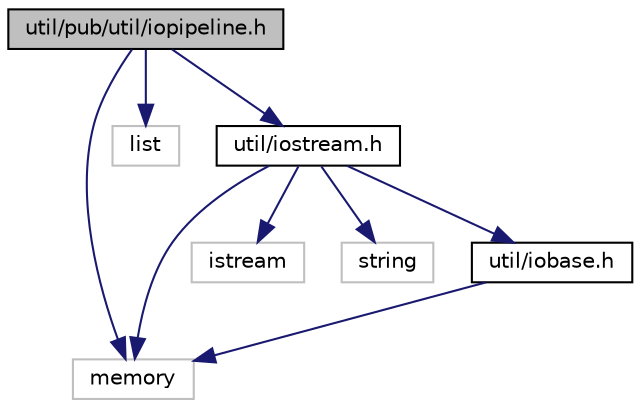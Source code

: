 digraph "util/pub/util/iopipeline.h"
{
 // LATEX_PDF_SIZE
  edge [fontname="Helvetica",fontsize="10",labelfontname="Helvetica",labelfontsize="10"];
  node [fontname="Helvetica",fontsize="10",shape=record];
  Node1 [label="util/pub/util/iopipeline.h",height=0.2,width=0.4,color="black", fillcolor="grey75", style="filled", fontcolor="black",tooltip="Input/output streaming pipeline."];
  Node1 -> Node2 [color="midnightblue",fontsize="10",style="solid",fontname="Helvetica"];
  Node2 [label="memory",height=0.2,width=0.4,color="grey75", fillcolor="white", style="filled",tooltip=" "];
  Node1 -> Node3 [color="midnightblue",fontsize="10",style="solid",fontname="Helvetica"];
  Node3 [label="list",height=0.2,width=0.4,color="grey75", fillcolor="white", style="filled",tooltip=" "];
  Node1 -> Node4 [color="midnightblue",fontsize="10",style="solid",fontname="Helvetica"];
  Node4 [label="util/iostream.h",height=0.2,width=0.4,color="black", fillcolor="white", style="filled",URL="$dd/d27/iostream_8h.html",tooltip="Base input/output stream classes."];
  Node4 -> Node5 [color="midnightblue",fontsize="10",style="solid",fontname="Helvetica"];
  Node5 [label="istream",height=0.2,width=0.4,color="grey75", fillcolor="white", style="filled",tooltip=" "];
  Node4 -> Node6 [color="midnightblue",fontsize="10",style="solid",fontname="Helvetica"];
  Node6 [label="string",height=0.2,width=0.4,color="grey75", fillcolor="white", style="filled",tooltip=" "];
  Node4 -> Node2 [color="midnightblue",fontsize="10",style="solid",fontname="Helvetica"];
  Node4 -> Node7 [color="midnightblue",fontsize="10",style="solid",fontname="Helvetica"];
  Node7 [label="util/iobase.h",height=0.2,width=0.4,color="black", fillcolor="white", style="filled",URL="$d6/d65/iobase_8h.html",tooltip="Input/output stream base reader/writer interface classes."];
  Node7 -> Node2 [color="midnightblue",fontsize="10",style="solid",fontname="Helvetica"];
}
